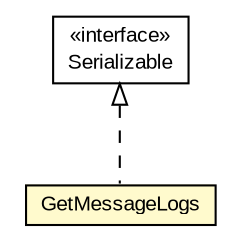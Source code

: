 #!/usr/local/bin/dot
#
# Class diagram 
# Generated by UMLGraph version R5_6-24-gf6e263 (http://www.umlgraph.org/)
#

digraph G {
	edge [fontname="arial",fontsize=10,labelfontname="arial",labelfontsize=10];
	node [fontname="arial",fontsize=10,shape=plaintext];
	nodesep=0.25;
	ranksep=0.5;
	// org.miloss.fgsms.services.interfaces.dataaccessservice.GetMessageLogs
	c509703 [label=<<table title="org.miloss.fgsms.services.interfaces.dataaccessservice.GetMessageLogs" border="0" cellborder="1" cellspacing="0" cellpadding="2" port="p" bgcolor="lemonChiffon" href="./GetMessageLogs.html">
		<tr><td><table border="0" cellspacing="0" cellpadding="1">
<tr><td align="center" balign="center"> GetMessageLogs </td></tr>
		</table></td></tr>
		</table>>, URL="./GetMessageLogs.html", fontname="arial", fontcolor="black", fontsize=10.0];
	//org.miloss.fgsms.services.interfaces.dataaccessservice.GetMessageLogs implements java.io.Serializable
	c510551:p -> c509703:p [dir=back,arrowtail=empty,style=dashed];
	// java.io.Serializable
	c510551 [label=<<table title="java.io.Serializable" border="0" cellborder="1" cellspacing="0" cellpadding="2" port="p" href="http://java.sun.com/j2se/1.4.2/docs/api/java/io/Serializable.html">
		<tr><td><table border="0" cellspacing="0" cellpadding="1">
<tr><td align="center" balign="center"> &#171;interface&#187; </td></tr>
<tr><td align="center" balign="center"> Serializable </td></tr>
		</table></td></tr>
		</table>>, URL="http://java.sun.com/j2se/1.4.2/docs/api/java/io/Serializable.html", fontname="arial", fontcolor="black", fontsize=10.0];
}

